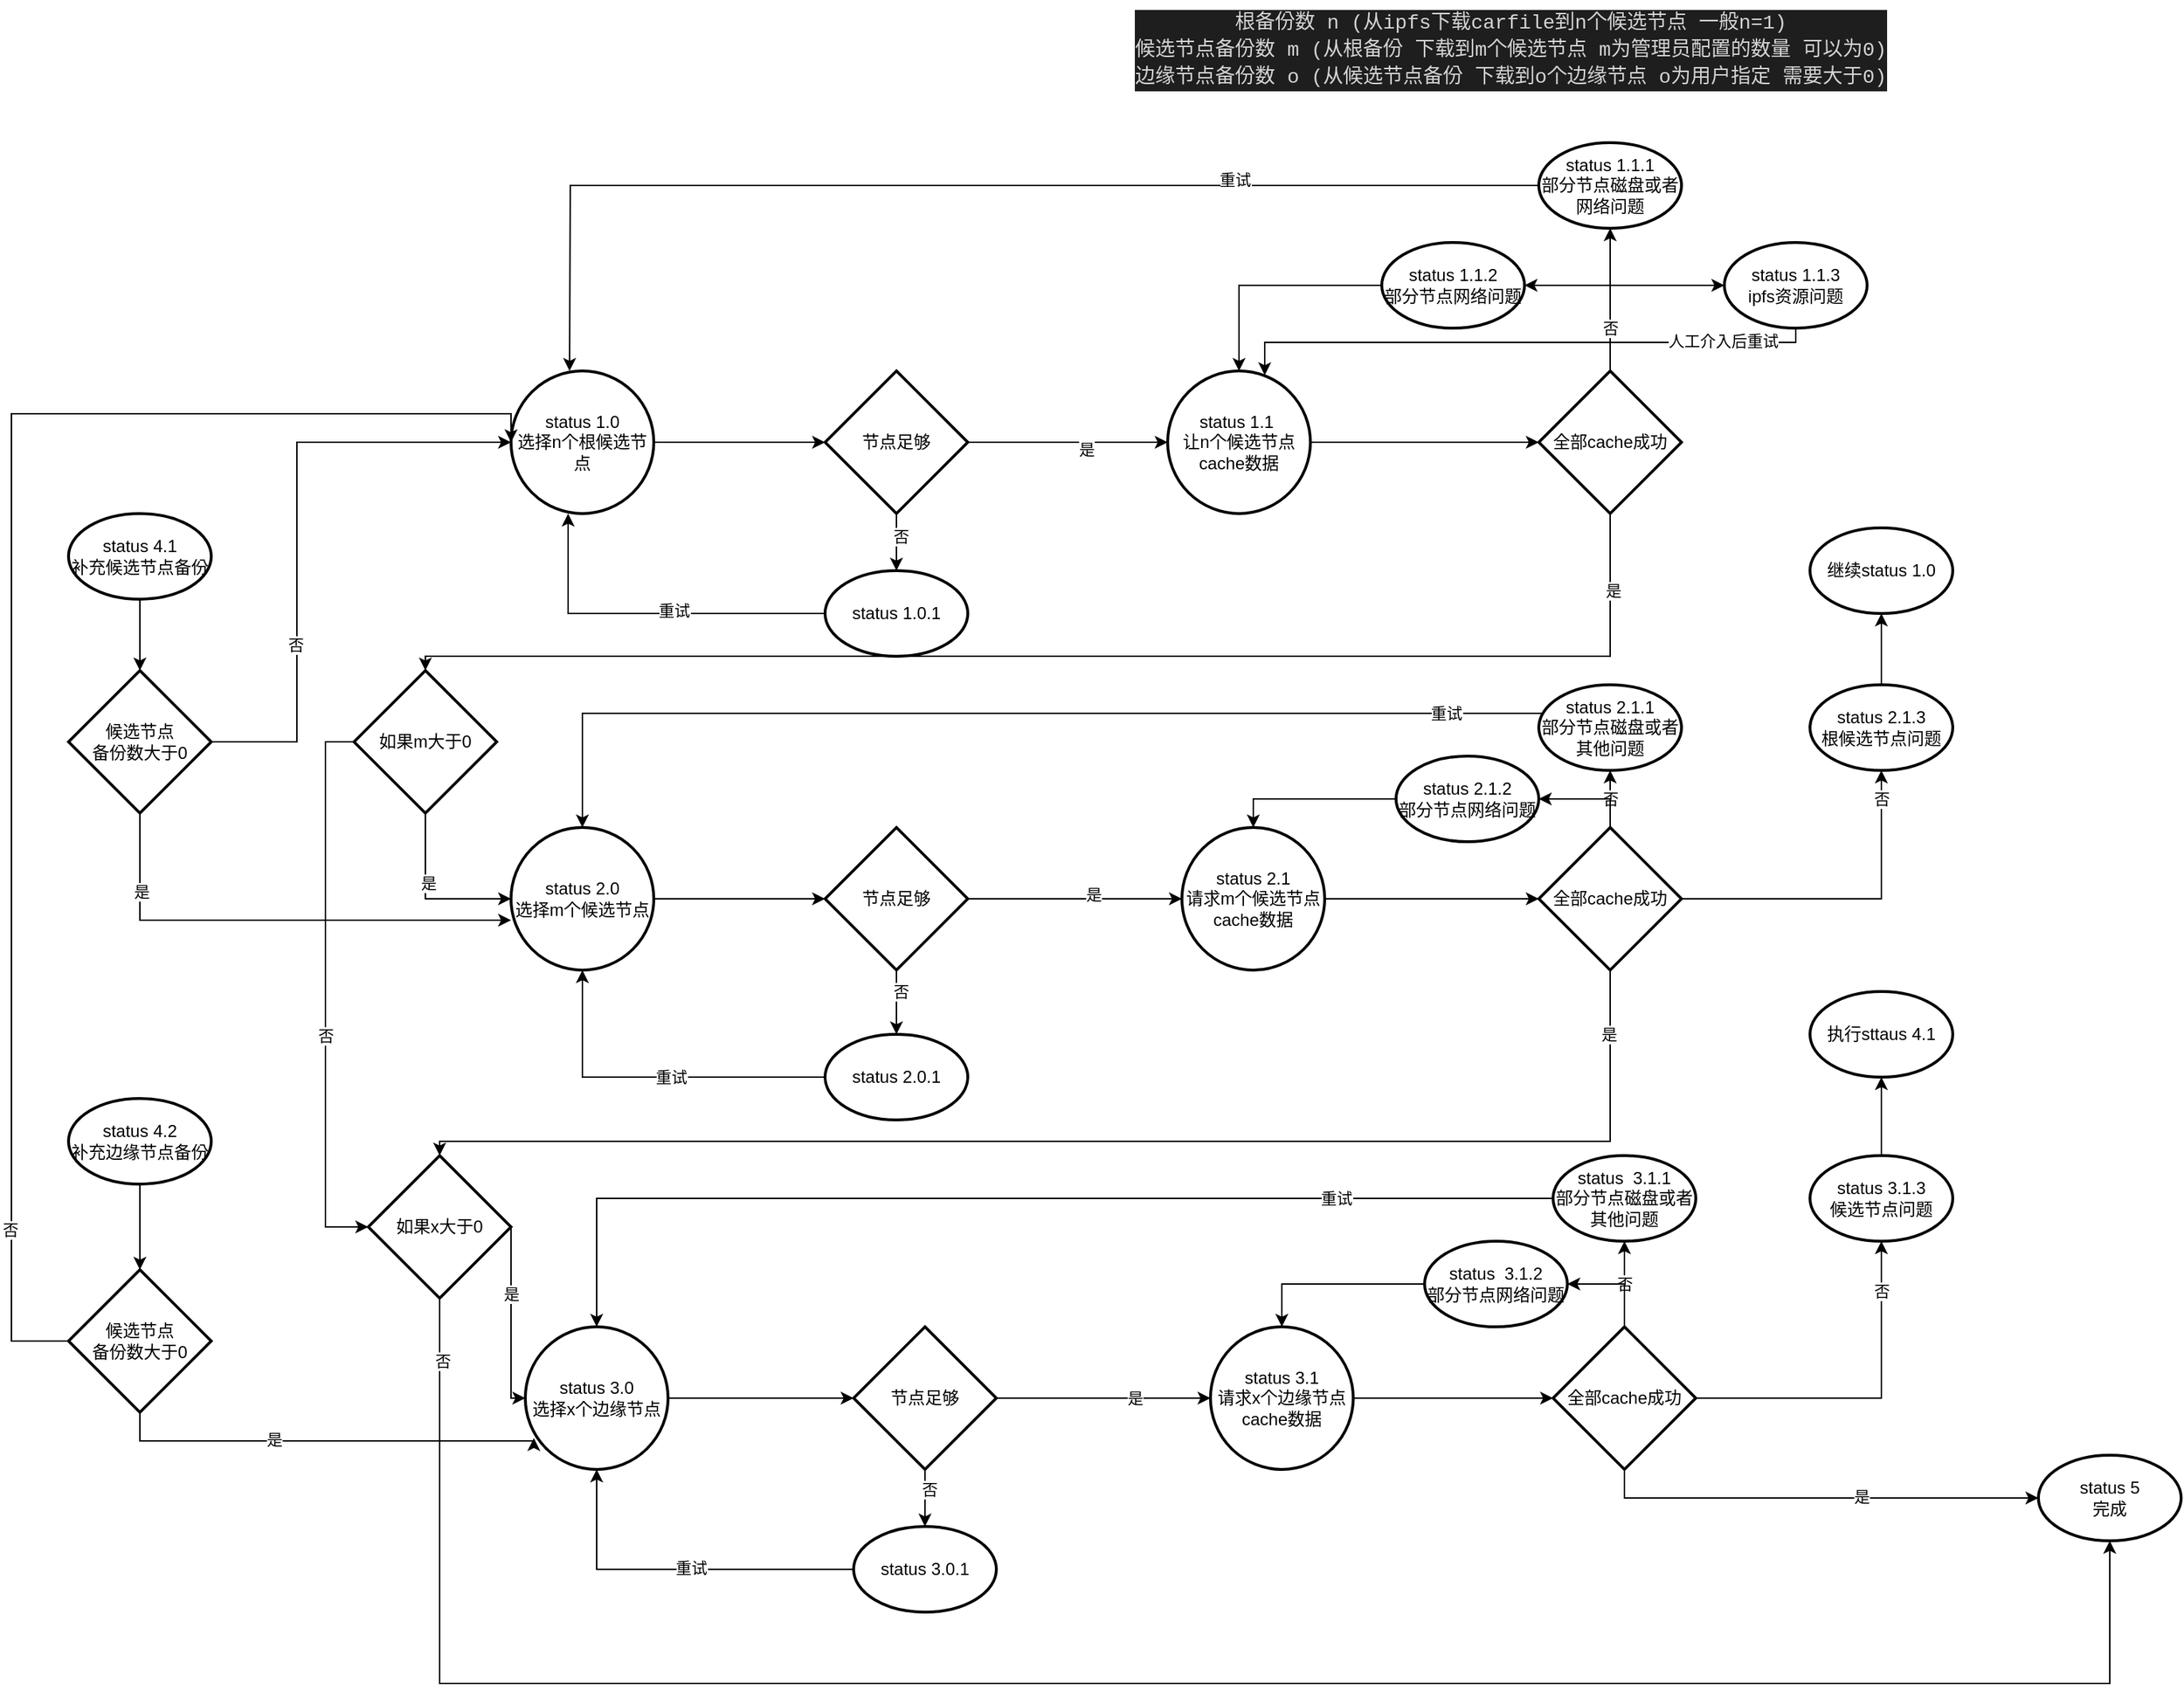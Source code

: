 <mxfile version="20.8.23" type="github"><diagram name="第 1 页" id="QHH_X7q2ztNWC-sLg0Y3"><mxGraphModel dx="3728" dy="2003" grid="1" gridSize="10" guides="1" tooltips="1" connect="1" arrows="1" fold="1" page="1" pageScale="1" pageWidth="827" pageHeight="1169" math="0" shadow="0"><root><mxCell id="0"/><mxCell id="1" parent="0"/><mxCell id="2cQRxwlxTQhjBTOK5HLz-27" style="edgeStyle=orthogonalEdgeStyle;rounded=0;orthogonalLoop=1;jettySize=auto;html=1;exitX=1;exitY=0.5;exitDx=0;exitDy=0;exitPerimeter=0;entryX=0;entryY=0.5;entryDx=0;entryDy=0;entryPerimeter=0;" edge="1" parent="1" source="2cQRxwlxTQhjBTOK5HLz-1" target="2cQRxwlxTQhjBTOK5HLz-26"><mxGeometry relative="1" as="geometry"/></mxCell><mxCell id="2cQRxwlxTQhjBTOK5HLz-1" value="status&amp;nbsp;1.1&amp;nbsp;&lt;br&gt;让n个候选节点&lt;br&gt;cache数据" style="strokeWidth=2;html=1;shape=mxgraph.flowchart.start_2;whiteSpace=wrap;" vertex="1" parent="1"><mxGeometry x="-40" y="90" width="100" height="100" as="geometry"/></mxCell><mxCell id="2cQRxwlxTQhjBTOK5HLz-99" style="edgeStyle=orthogonalEdgeStyle;rounded=0;orthogonalLoop=1;jettySize=auto;html=1;exitX=0.5;exitY=1;exitDx=0;exitDy=0;exitPerimeter=0;entryX=0;entryY=0.5;entryDx=0;entryDy=0;entryPerimeter=0;" edge="1" parent="1" source="2cQRxwlxTQhjBTOK5HLz-10" target="2cQRxwlxTQhjBTOK5HLz-96"><mxGeometry relative="1" as="geometry"><Array as="points"><mxPoint x="-560" y="460"/></Array></mxGeometry></mxCell><mxCell id="2cQRxwlxTQhjBTOK5HLz-100" value="是" style="edgeLabel;html=1;align=center;verticalAlign=middle;resizable=0;points=[];" vertex="1" connectable="0" parent="2cQRxwlxTQhjBTOK5HLz-99"><mxGeometry x="-0.188" y="2" relative="1" as="geometry"><mxPoint as="offset"/></mxGeometry></mxCell><mxCell id="2cQRxwlxTQhjBTOK5HLz-119" style="edgeStyle=orthogonalEdgeStyle;rounded=0;orthogonalLoop=1;jettySize=auto;html=1;exitX=0;exitY=0.5;exitDx=0;exitDy=0;exitPerimeter=0;entryX=0;entryY=0.5;entryDx=0;entryDy=0;entryPerimeter=0;" edge="1" parent="1" source="2cQRxwlxTQhjBTOK5HLz-10" target="2cQRxwlxTQhjBTOK5HLz-118"><mxGeometry relative="1" as="geometry"/></mxCell><mxCell id="2cQRxwlxTQhjBTOK5HLz-120" value="否" style="edgeLabel;html=1;align=center;verticalAlign=middle;resizable=0;points=[];" vertex="1" connectable="0" parent="2cQRxwlxTQhjBTOK5HLz-119"><mxGeometry x="0.159" relative="1" as="geometry"><mxPoint as="offset"/></mxGeometry></mxCell><mxCell id="2cQRxwlxTQhjBTOK5HLz-10" value="如果m大于0" style="strokeWidth=2;html=1;shape=mxgraph.flowchart.decision;whiteSpace=wrap;" vertex="1" parent="1"><mxGeometry x="-610" y="300" width="100" height="100" as="geometry"/></mxCell><mxCell id="2cQRxwlxTQhjBTOK5HLz-87" style="edgeStyle=orthogonalEdgeStyle;rounded=0;orthogonalLoop=1;jettySize=auto;html=1;entryX=0.5;entryY=1;entryDx=0;entryDy=0;entryPerimeter=0;exitX=0.5;exitY=0;exitDx=0;exitDy=0;exitPerimeter=0;" edge="1" parent="1" source="2cQRxwlxTQhjBTOK5HLz-26" target="2cQRxwlxTQhjBTOK5HLz-86"><mxGeometry relative="1" as="geometry"><mxPoint x="330" y="50" as="sourcePoint"/></mxGeometry></mxCell><mxCell id="2cQRxwlxTQhjBTOK5HLz-97" style="edgeStyle=orthogonalEdgeStyle;rounded=0;orthogonalLoop=1;jettySize=auto;html=1;exitX=0.5;exitY=1;exitDx=0;exitDy=0;exitPerimeter=0;entryX=0.5;entryY=0;entryDx=0;entryDy=0;entryPerimeter=0;" edge="1" parent="1" source="2cQRxwlxTQhjBTOK5HLz-26" target="2cQRxwlxTQhjBTOK5HLz-10"><mxGeometry relative="1" as="geometry"><Array as="points"><mxPoint x="270" y="290"/><mxPoint x="-560" y="290"/></Array></mxGeometry></mxCell><mxCell id="2cQRxwlxTQhjBTOK5HLz-98" value="是" style="edgeLabel;html=1;align=center;verticalAlign=middle;resizable=0;points=[];" vertex="1" connectable="0" parent="2cQRxwlxTQhjBTOK5HLz-97"><mxGeometry x="-0.885" y="2" relative="1" as="geometry"><mxPoint as="offset"/></mxGeometry></mxCell><mxCell id="2cQRxwlxTQhjBTOK5HLz-172" style="edgeStyle=orthogonalEdgeStyle;rounded=0;orthogonalLoop=1;jettySize=auto;html=1;exitX=0.5;exitY=0;exitDx=0;exitDy=0;exitPerimeter=0;entryX=1;entryY=0.5;entryDx=0;entryDy=0;entryPerimeter=0;" edge="1" parent="1" source="2cQRxwlxTQhjBTOK5HLz-26" target="2cQRxwlxTQhjBTOK5HLz-85"><mxGeometry relative="1" as="geometry"/></mxCell><mxCell id="2cQRxwlxTQhjBTOK5HLz-175" style="edgeStyle=orthogonalEdgeStyle;rounded=0;orthogonalLoop=1;jettySize=auto;html=1;exitX=0.5;exitY=0;exitDx=0;exitDy=0;exitPerimeter=0;entryX=0;entryY=0.5;entryDx=0;entryDy=0;entryPerimeter=0;" edge="1" parent="1" source="2cQRxwlxTQhjBTOK5HLz-26" target="2cQRxwlxTQhjBTOK5HLz-174"><mxGeometry relative="1" as="geometry"/></mxCell><mxCell id="2cQRxwlxTQhjBTOK5HLz-176" value="否" style="edgeLabel;html=1;align=center;verticalAlign=middle;resizable=0;points=[];" vertex="1" connectable="0" parent="2cQRxwlxTQhjBTOK5HLz-175"><mxGeometry x="-0.386" y="-2" relative="1" as="geometry"><mxPoint x="-2" y="13" as="offset"/></mxGeometry></mxCell><mxCell id="2cQRxwlxTQhjBTOK5HLz-26" value="全部cache成功" style="strokeWidth=2;html=1;shape=mxgraph.flowchart.decision;whiteSpace=wrap;" vertex="1" parent="1"><mxGeometry x="220" y="90" width="100" height="100" as="geometry"/></mxCell><mxCell id="2cQRxwlxTQhjBTOK5HLz-41" value="&lt;div style=&quot;color: rgb(212, 212, 212); background-color: rgb(30, 30, 30); font-family: Consolas, &amp;quot;Courier New&amp;quot;, monospace; font-size: 14px; line-height: 19px;&quot;&gt;&lt;div&gt;根备份数 n (从ipfs下载carfile到n个候选节点 一般n=1)&lt;/div&gt;&lt;div&gt;候选节点备份数 m (从根备份 下载到m个候选节点 m为管理员配置的数量 可以为0)&lt;/div&gt;&lt;div&gt;边缘节点备份数 o (从候选节点备份 下载到o个边缘节点 o为用户指定 需要大于0)&lt;/div&gt;&lt;/div&gt;" style="text;html=1;align=center;verticalAlign=middle;resizable=0;points=[];autosize=1;strokeColor=none;fillColor=none;" vertex="1" parent="1"><mxGeometry x="-70" y="-170" width="540" height="70" as="geometry"/></mxCell><mxCell id="2cQRxwlxTQhjBTOK5HLz-76" style="edgeStyle=orthogonalEdgeStyle;rounded=0;orthogonalLoop=1;jettySize=auto;html=1;entryX=0;entryY=0.5;entryDx=0;entryDy=0;entryPerimeter=0;" edge="1" parent="1" source="2cQRxwlxTQhjBTOK5HLz-74" target="2cQRxwlxTQhjBTOK5HLz-75"><mxGeometry relative="1" as="geometry"/></mxCell><mxCell id="2cQRxwlxTQhjBTOK5HLz-74" value="status 1.0&lt;br&gt;选择n个根候选节点" style="strokeWidth=2;html=1;shape=mxgraph.flowchart.start_2;whiteSpace=wrap;" vertex="1" parent="1"><mxGeometry x="-500" y="90" width="100" height="100" as="geometry"/></mxCell><mxCell id="2cQRxwlxTQhjBTOK5HLz-77" style="edgeStyle=orthogonalEdgeStyle;rounded=0;orthogonalLoop=1;jettySize=auto;html=1;entryX=0;entryY=0.5;entryDx=0;entryDy=0;entryPerimeter=0;" edge="1" parent="1" source="2cQRxwlxTQhjBTOK5HLz-75" target="2cQRxwlxTQhjBTOK5HLz-1"><mxGeometry relative="1" as="geometry"/></mxCell><mxCell id="2cQRxwlxTQhjBTOK5HLz-114" value="是" style="edgeLabel;html=1;align=center;verticalAlign=middle;resizable=0;points=[];" vertex="1" connectable="0" parent="2cQRxwlxTQhjBTOK5HLz-77"><mxGeometry x="0.186" y="-5" relative="1" as="geometry"><mxPoint as="offset"/></mxGeometry></mxCell><mxCell id="2cQRxwlxTQhjBTOK5HLz-79" style="edgeStyle=orthogonalEdgeStyle;rounded=0;orthogonalLoop=1;jettySize=auto;html=1;exitX=0.5;exitY=1;exitDx=0;exitDy=0;exitPerimeter=0;entryX=0.5;entryY=0;entryDx=0;entryDy=0;entryPerimeter=0;" edge="1" parent="1" source="2cQRxwlxTQhjBTOK5HLz-75" target="2cQRxwlxTQhjBTOK5HLz-78"><mxGeometry relative="1" as="geometry"><Array as="points"><mxPoint x="-230" y="210"/><mxPoint x="-230" y="210"/></Array></mxGeometry></mxCell><mxCell id="2cQRxwlxTQhjBTOK5HLz-81" value="否" style="edgeLabel;html=1;align=center;verticalAlign=middle;resizable=0;points=[];" vertex="1" connectable="0" parent="2cQRxwlxTQhjBTOK5HLz-79"><mxGeometry x="-0.222" y="3" relative="1" as="geometry"><mxPoint as="offset"/></mxGeometry></mxCell><mxCell id="2cQRxwlxTQhjBTOK5HLz-75" value="节点足够" style="strokeWidth=2;html=1;shape=mxgraph.flowchart.decision;whiteSpace=wrap;" vertex="1" parent="1"><mxGeometry x="-280" y="90" width="100" height="100" as="geometry"/></mxCell><mxCell id="2cQRxwlxTQhjBTOK5HLz-83" style="edgeStyle=orthogonalEdgeStyle;rounded=0;orthogonalLoop=1;jettySize=auto;html=1;entryX=0.4;entryY=1;entryDx=0;entryDy=0;entryPerimeter=0;" edge="1" parent="1" source="2cQRxwlxTQhjBTOK5HLz-78" target="2cQRxwlxTQhjBTOK5HLz-74"><mxGeometry relative="1" as="geometry"><Array as="points"><mxPoint x="-460" y="260"/></Array></mxGeometry></mxCell><mxCell id="2cQRxwlxTQhjBTOK5HLz-84" value="重试" style="edgeLabel;html=1;align=center;verticalAlign=middle;resizable=0;points=[];" vertex="1" connectable="0" parent="2cQRxwlxTQhjBTOK5HLz-83"><mxGeometry x="-0.154" y="-2" relative="1" as="geometry"><mxPoint as="offset"/></mxGeometry></mxCell><mxCell id="2cQRxwlxTQhjBTOK5HLz-78" value="status&amp;nbsp;1.0.1" style="strokeWidth=2;html=1;shape=mxgraph.flowchart.start_1;whiteSpace=wrap;" vertex="1" parent="1"><mxGeometry x="-280" y="230" width="100" height="60" as="geometry"/></mxCell><mxCell id="2cQRxwlxTQhjBTOK5HLz-173" style="edgeStyle=orthogonalEdgeStyle;rounded=0;orthogonalLoop=1;jettySize=auto;html=1;exitX=0;exitY=0.5;exitDx=0;exitDy=0;exitPerimeter=0;entryX=0.5;entryY=0;entryDx=0;entryDy=0;entryPerimeter=0;" edge="1" parent="1" source="2cQRxwlxTQhjBTOK5HLz-85" target="2cQRxwlxTQhjBTOK5HLz-1"><mxGeometry relative="1" as="geometry"/></mxCell><mxCell id="2cQRxwlxTQhjBTOK5HLz-85" value="status&amp;nbsp;1.1.2&lt;br&gt;部分节点网络问题" style="strokeWidth=2;html=1;shape=mxgraph.flowchart.start_1;whiteSpace=wrap;" vertex="1" parent="1"><mxGeometry x="110" width="100" height="60" as="geometry"/></mxCell><mxCell id="2cQRxwlxTQhjBTOK5HLz-92" style="edgeStyle=orthogonalEdgeStyle;rounded=0;orthogonalLoop=1;jettySize=auto;html=1;exitX=0;exitY=0.5;exitDx=0;exitDy=0;exitPerimeter=0;" edge="1" parent="1" source="2cQRxwlxTQhjBTOK5HLz-86"><mxGeometry relative="1" as="geometry"><mxPoint x="-459" y="90" as="targetPoint"/></mxGeometry></mxCell><mxCell id="2cQRxwlxTQhjBTOK5HLz-93" value="重试" style="edgeLabel;html=1;align=center;verticalAlign=middle;resizable=0;points=[];" vertex="1" connectable="0" parent="2cQRxwlxTQhjBTOK5HLz-92"><mxGeometry x="-0.473" y="-4" relative="1" as="geometry"><mxPoint as="offset"/></mxGeometry></mxCell><mxCell id="2cQRxwlxTQhjBTOK5HLz-86" value="status&amp;nbsp;1.1.1&lt;br&gt;部分节点磁盘或者网络问题" style="strokeWidth=2;html=1;shape=mxgraph.flowchart.start_1;whiteSpace=wrap;" vertex="1" parent="1"><mxGeometry x="220" y="-70" width="100" height="60" as="geometry"/></mxCell><mxCell id="2cQRxwlxTQhjBTOK5HLz-102" style="edgeStyle=orthogonalEdgeStyle;rounded=0;orthogonalLoop=1;jettySize=auto;html=1;exitX=1;exitY=0.5;exitDx=0;exitDy=0;exitPerimeter=0;" edge="1" parent="1" source="2cQRxwlxTQhjBTOK5HLz-96" target="2cQRxwlxTQhjBTOK5HLz-101"><mxGeometry relative="1" as="geometry"/></mxCell><mxCell id="2cQRxwlxTQhjBTOK5HLz-96" value="status&amp;nbsp;2.0&lt;br&gt;选择m个候选节点" style="strokeWidth=2;html=1;shape=mxgraph.flowchart.start_2;whiteSpace=wrap;" vertex="1" parent="1"><mxGeometry x="-500" y="410" width="100" height="100" as="geometry"/></mxCell><mxCell id="2cQRxwlxTQhjBTOK5HLz-108" style="edgeStyle=orthogonalEdgeStyle;rounded=0;orthogonalLoop=1;jettySize=auto;html=1;entryX=0.5;entryY=0;entryDx=0;entryDy=0;entryPerimeter=0;" edge="1" parent="1" source="2cQRxwlxTQhjBTOK5HLz-101" target="2cQRxwlxTQhjBTOK5HLz-103"><mxGeometry relative="1" as="geometry"/></mxCell><mxCell id="2cQRxwlxTQhjBTOK5HLz-109" value="否" style="edgeLabel;html=1;align=center;verticalAlign=middle;resizable=0;points=[];" vertex="1" connectable="0" parent="2cQRxwlxTQhjBTOK5HLz-108"><mxGeometry x="-0.35" y="3" relative="1" as="geometry"><mxPoint as="offset"/></mxGeometry></mxCell><mxCell id="2cQRxwlxTQhjBTOK5HLz-111" style="edgeStyle=orthogonalEdgeStyle;rounded=0;orthogonalLoop=1;jettySize=auto;html=1;" edge="1" parent="1" source="2cQRxwlxTQhjBTOK5HLz-101" target="2cQRxwlxTQhjBTOK5HLz-110"><mxGeometry relative="1" as="geometry"/></mxCell><mxCell id="2cQRxwlxTQhjBTOK5HLz-112" value="是" style="edgeLabel;html=1;align=center;verticalAlign=middle;resizable=0;points=[];" vertex="1" connectable="0" parent="2cQRxwlxTQhjBTOK5HLz-111"><mxGeometry x="0.173" y="3" relative="1" as="geometry"><mxPoint as="offset"/></mxGeometry></mxCell><mxCell id="2cQRxwlxTQhjBTOK5HLz-101" value="节点足够" style="strokeWidth=2;html=1;shape=mxgraph.flowchart.decision;whiteSpace=wrap;" vertex="1" parent="1"><mxGeometry x="-280" y="410" width="100" height="100" as="geometry"/></mxCell><mxCell id="2cQRxwlxTQhjBTOK5HLz-106" style="edgeStyle=orthogonalEdgeStyle;rounded=0;orthogonalLoop=1;jettySize=auto;html=1;exitX=0;exitY=0.5;exitDx=0;exitDy=0;exitPerimeter=0;entryX=0.5;entryY=1;entryDx=0;entryDy=0;entryPerimeter=0;" edge="1" parent="1" source="2cQRxwlxTQhjBTOK5HLz-103" target="2cQRxwlxTQhjBTOK5HLz-96"><mxGeometry relative="1" as="geometry"><mxPoint x="-460" y="560" as="targetPoint"/><Array as="points"><mxPoint x="-450" y="585"/></Array></mxGeometry></mxCell><mxCell id="2cQRxwlxTQhjBTOK5HLz-107" value="重试" style="edgeLabel;html=1;align=center;verticalAlign=middle;resizable=0;points=[];" vertex="1" connectable="0" parent="2cQRxwlxTQhjBTOK5HLz-106"><mxGeometry x="-0.113" relative="1" as="geometry"><mxPoint as="offset"/></mxGeometry></mxCell><mxCell id="2cQRxwlxTQhjBTOK5HLz-103" value="status&amp;nbsp;2.0.1" style="strokeWidth=2;html=1;shape=mxgraph.flowchart.start_1;whiteSpace=wrap;" vertex="1" parent="1"><mxGeometry x="-280" y="555" width="100" height="60" as="geometry"/></mxCell><mxCell id="2cQRxwlxTQhjBTOK5HLz-116" style="edgeStyle=orthogonalEdgeStyle;rounded=0;orthogonalLoop=1;jettySize=auto;html=1;" edge="1" parent="1" source="2cQRxwlxTQhjBTOK5HLz-110" target="2cQRxwlxTQhjBTOK5HLz-115"><mxGeometry relative="1" as="geometry"/></mxCell><mxCell id="2cQRxwlxTQhjBTOK5HLz-110" value="status&amp;nbsp;2.1&lt;br&gt;请求m个候选节点cache数据" style="strokeWidth=2;html=1;shape=mxgraph.flowchart.start_2;whiteSpace=wrap;" vertex="1" parent="1"><mxGeometry x="-30" y="410" width="100" height="100" as="geometry"/></mxCell><mxCell id="2cQRxwlxTQhjBTOK5HLz-123" style="edgeStyle=orthogonalEdgeStyle;rounded=0;orthogonalLoop=1;jettySize=auto;html=1;entryX=0.5;entryY=0;entryDx=0;entryDy=0;entryPerimeter=0;" edge="1" parent="1" source="2cQRxwlxTQhjBTOK5HLz-115" target="2cQRxwlxTQhjBTOK5HLz-118"><mxGeometry relative="1" as="geometry"><Array as="points"><mxPoint x="270" y="630"/><mxPoint x="-550" y="630"/></Array></mxGeometry></mxCell><mxCell id="2cQRxwlxTQhjBTOK5HLz-124" value="是" style="edgeLabel;html=1;align=center;verticalAlign=middle;resizable=0;points=[];" vertex="1" connectable="0" parent="2cQRxwlxTQhjBTOK5HLz-123"><mxGeometry x="-0.905" y="-1" relative="1" as="geometry"><mxPoint as="offset"/></mxGeometry></mxCell><mxCell id="2cQRxwlxTQhjBTOK5HLz-126" style="edgeStyle=orthogonalEdgeStyle;rounded=0;orthogonalLoop=1;jettySize=auto;html=1;exitX=0.5;exitY=0;exitDx=0;exitDy=0;exitPerimeter=0;entryX=0.5;entryY=1;entryDx=0;entryDy=0;entryPerimeter=0;" edge="1" parent="1" source="2cQRxwlxTQhjBTOK5HLz-115" target="2cQRxwlxTQhjBTOK5HLz-125"><mxGeometry relative="1" as="geometry"><Array as="points"/></mxGeometry></mxCell><mxCell id="2cQRxwlxTQhjBTOK5HLz-157" value="否" style="edgeLabel;html=1;align=center;verticalAlign=middle;resizable=0;points=[];" vertex="1" connectable="0" parent="2cQRxwlxTQhjBTOK5HLz-126"><mxGeometry x="0.389" y="3" relative="1" as="geometry"><mxPoint x="3" y="8" as="offset"/></mxGeometry></mxCell><mxCell id="2cQRxwlxTQhjBTOK5HLz-151" style="edgeStyle=orthogonalEdgeStyle;rounded=0;orthogonalLoop=1;jettySize=auto;html=1;exitX=1;exitY=0.5;exitDx=0;exitDy=0;exitPerimeter=0;entryX=0.5;entryY=1;entryDx=0;entryDy=0;entryPerimeter=0;" edge="1" parent="1" source="2cQRxwlxTQhjBTOK5HLz-115" target="2cQRxwlxTQhjBTOK5HLz-150"><mxGeometry relative="1" as="geometry"><Array as="points"><mxPoint x="460" y="460"/></Array></mxGeometry></mxCell><mxCell id="2cQRxwlxTQhjBTOK5HLz-152" value="否" style="edgeLabel;html=1;align=center;verticalAlign=middle;resizable=0;points=[];" vertex="1" connectable="0" parent="2cQRxwlxTQhjBTOK5HLz-151"><mxGeometry x="0.22" y="-3" relative="1" as="geometry"><mxPoint x="-3" y="-70" as="offset"/></mxGeometry></mxCell><mxCell id="2cQRxwlxTQhjBTOK5HLz-170" style="edgeStyle=orthogonalEdgeStyle;rounded=0;orthogonalLoop=1;jettySize=auto;html=1;exitX=0.5;exitY=0;exitDx=0;exitDy=0;exitPerimeter=0;entryX=1;entryY=0.5;entryDx=0;entryDy=0;entryPerimeter=0;" edge="1" parent="1" source="2cQRxwlxTQhjBTOK5HLz-115" target="2cQRxwlxTQhjBTOK5HLz-169"><mxGeometry relative="1" as="geometry"/></mxCell><mxCell id="2cQRxwlxTQhjBTOK5HLz-115" value="全部cache成功" style="strokeWidth=2;html=1;shape=mxgraph.flowchart.decision;whiteSpace=wrap;" vertex="1" parent="1"><mxGeometry x="220" y="410" width="100" height="100" as="geometry"/></mxCell><mxCell id="2cQRxwlxTQhjBTOK5HLz-131" style="edgeStyle=orthogonalEdgeStyle;rounded=0;orthogonalLoop=1;jettySize=auto;html=1;" edge="1" parent="1" source="2cQRxwlxTQhjBTOK5HLz-117" target="2cQRxwlxTQhjBTOK5HLz-130"><mxGeometry relative="1" as="geometry"/></mxCell><mxCell id="2cQRxwlxTQhjBTOK5HLz-117" value="status&amp;nbsp;3.0&lt;br&gt;选择x个边缘节点" style="strokeWidth=2;html=1;shape=mxgraph.flowchart.start_2;whiteSpace=wrap;" vertex="1" parent="1"><mxGeometry x="-490" y="760" width="100" height="100" as="geometry"/></mxCell><mxCell id="2cQRxwlxTQhjBTOK5HLz-121" style="edgeStyle=orthogonalEdgeStyle;rounded=0;orthogonalLoop=1;jettySize=auto;html=1;exitX=1;exitY=0.5;exitDx=0;exitDy=0;exitPerimeter=0;entryX=0;entryY=0.5;entryDx=0;entryDy=0;entryPerimeter=0;" edge="1" parent="1" source="2cQRxwlxTQhjBTOK5HLz-118" target="2cQRxwlxTQhjBTOK5HLz-117"><mxGeometry relative="1" as="geometry"><Array as="points"><mxPoint x="-500" y="810"/></Array></mxGeometry></mxCell><mxCell id="2cQRxwlxTQhjBTOK5HLz-122" value="是" style="edgeLabel;html=1;align=center;verticalAlign=middle;resizable=0;points=[];" vertex="1" connectable="0" parent="2cQRxwlxTQhjBTOK5HLz-121"><mxGeometry x="-0.277" relative="1" as="geometry"><mxPoint as="offset"/></mxGeometry></mxCell><mxCell id="2cQRxwlxTQhjBTOK5HLz-162" style="edgeStyle=orthogonalEdgeStyle;rounded=0;orthogonalLoop=1;jettySize=auto;html=1;exitX=0.5;exitY=1;exitDx=0;exitDy=0;exitPerimeter=0;entryX=0.5;entryY=1;entryDx=0;entryDy=0;entryPerimeter=0;" edge="1" parent="1" source="2cQRxwlxTQhjBTOK5HLz-118" target="2cQRxwlxTQhjBTOK5HLz-142"><mxGeometry relative="1" as="geometry"><Array as="points"><mxPoint x="-550" y="1010"/><mxPoint x="620" y="1010"/></Array></mxGeometry></mxCell><mxCell id="2cQRxwlxTQhjBTOK5HLz-163" value="否" style="edgeLabel;html=1;align=center;verticalAlign=middle;resizable=0;points=[];" vertex="1" connectable="0" parent="2cQRxwlxTQhjBTOK5HLz-162"><mxGeometry x="-0.943" y="2" relative="1" as="geometry"><mxPoint as="offset"/></mxGeometry></mxCell><mxCell id="2cQRxwlxTQhjBTOK5HLz-118" value="如果x大于0" style="strokeWidth=2;html=1;shape=mxgraph.flowchart.decision;whiteSpace=wrap;" vertex="1" parent="1"><mxGeometry x="-600" y="640" width="100" height="100" as="geometry"/></mxCell><mxCell id="2cQRxwlxTQhjBTOK5HLz-128" style="edgeStyle=orthogonalEdgeStyle;rounded=0;orthogonalLoop=1;jettySize=auto;html=1;exitX=0;exitY=0.5;exitDx=0;exitDy=0;exitPerimeter=0;entryX=0.5;entryY=0;entryDx=0;entryDy=0;entryPerimeter=0;" edge="1" parent="1" source="2cQRxwlxTQhjBTOK5HLz-125" target="2cQRxwlxTQhjBTOK5HLz-96"><mxGeometry relative="1" as="geometry"><Array as="points"><mxPoint x="314" y="330"/><mxPoint x="-450" y="330"/></Array></mxGeometry></mxCell><mxCell id="2cQRxwlxTQhjBTOK5HLz-129" value="重试" style="edgeLabel;html=1;align=center;verticalAlign=middle;resizable=0;points=[];" vertex="1" connectable="0" parent="2cQRxwlxTQhjBTOK5HLz-128"><mxGeometry x="-0.624" y="1" relative="1" as="geometry"><mxPoint x="-85" y="-1" as="offset"/></mxGeometry></mxCell><mxCell id="2cQRxwlxTQhjBTOK5HLz-125" value="status&amp;nbsp;2.1.1&lt;br&gt;部分节点磁盘或者其他问题" style="strokeWidth=2;html=1;shape=mxgraph.flowchart.start_1;whiteSpace=wrap;" vertex="1" parent="1"><mxGeometry x="220" y="310" width="100" height="60" as="geometry"/></mxCell><mxCell id="2cQRxwlxTQhjBTOK5HLz-133" style="edgeStyle=orthogonalEdgeStyle;rounded=0;orthogonalLoop=1;jettySize=auto;html=1;exitX=0.5;exitY=1;exitDx=0;exitDy=0;exitPerimeter=0;entryX=0.5;entryY=0;entryDx=0;entryDy=0;entryPerimeter=0;" edge="1" parent="1" source="2cQRxwlxTQhjBTOK5HLz-130" target="2cQRxwlxTQhjBTOK5HLz-132"><mxGeometry relative="1" as="geometry"/></mxCell><mxCell id="2cQRxwlxTQhjBTOK5HLz-134" value="否" style="edgeLabel;html=1;align=center;verticalAlign=middle;resizable=0;points=[];" vertex="1" connectable="0" parent="2cQRxwlxTQhjBTOK5HLz-133"><mxGeometry x="-0.317" y="3" relative="1" as="geometry"><mxPoint as="offset"/></mxGeometry></mxCell><mxCell id="2cQRxwlxTQhjBTOK5HLz-138" style="edgeStyle=orthogonalEdgeStyle;rounded=0;orthogonalLoop=1;jettySize=auto;html=1;exitX=1;exitY=0.5;exitDx=0;exitDy=0;exitPerimeter=0;" edge="1" parent="1" source="2cQRxwlxTQhjBTOK5HLz-130" target="2cQRxwlxTQhjBTOK5HLz-137"><mxGeometry relative="1" as="geometry"/></mxCell><mxCell id="2cQRxwlxTQhjBTOK5HLz-139" value="是" style="edgeLabel;html=1;align=center;verticalAlign=middle;resizable=0;points=[];" vertex="1" connectable="0" parent="2cQRxwlxTQhjBTOK5HLz-138"><mxGeometry x="0.293" relative="1" as="geometry"><mxPoint as="offset"/></mxGeometry></mxCell><mxCell id="2cQRxwlxTQhjBTOK5HLz-130" value="节点足够" style="strokeWidth=2;html=1;shape=mxgraph.flowchart.decision;whiteSpace=wrap;" vertex="1" parent="1"><mxGeometry x="-260" y="760" width="100" height="100" as="geometry"/></mxCell><mxCell id="2cQRxwlxTQhjBTOK5HLz-135" style="edgeStyle=orthogonalEdgeStyle;rounded=0;orthogonalLoop=1;jettySize=auto;html=1;exitX=0;exitY=0.5;exitDx=0;exitDy=0;exitPerimeter=0;entryX=0.5;entryY=1;entryDx=0;entryDy=0;entryPerimeter=0;" edge="1" parent="1" source="2cQRxwlxTQhjBTOK5HLz-132" target="2cQRxwlxTQhjBTOK5HLz-117"><mxGeometry relative="1" as="geometry"/></mxCell><mxCell id="2cQRxwlxTQhjBTOK5HLz-136" value="重试" style="edgeLabel;html=1;align=center;verticalAlign=middle;resizable=0;points=[];" vertex="1" connectable="0" parent="2cQRxwlxTQhjBTOK5HLz-135"><mxGeometry x="-0.088" y="-1" relative="1" as="geometry"><mxPoint as="offset"/></mxGeometry></mxCell><mxCell id="2cQRxwlxTQhjBTOK5HLz-132" value="status&amp;nbsp;3.0.1" style="strokeWidth=2;html=1;shape=mxgraph.flowchart.start_1;whiteSpace=wrap;" vertex="1" parent="1"><mxGeometry x="-260" y="900" width="100" height="60" as="geometry"/></mxCell><mxCell id="2cQRxwlxTQhjBTOK5HLz-141" style="edgeStyle=orthogonalEdgeStyle;rounded=0;orthogonalLoop=1;jettySize=auto;html=1;exitX=1;exitY=0.5;exitDx=0;exitDy=0;exitPerimeter=0;" edge="1" parent="1" source="2cQRxwlxTQhjBTOK5HLz-137" target="2cQRxwlxTQhjBTOK5HLz-140"><mxGeometry relative="1" as="geometry"/></mxCell><mxCell id="2cQRxwlxTQhjBTOK5HLz-137" value="status&amp;nbsp;3.1&lt;br&gt;请求x个边缘节点cache数据" style="strokeWidth=2;html=1;shape=mxgraph.flowchart.start_2;whiteSpace=wrap;" vertex="1" parent="1"><mxGeometry x="-10" y="760" width="100" height="100" as="geometry"/></mxCell><mxCell id="2cQRxwlxTQhjBTOK5HLz-143" style="edgeStyle=orthogonalEdgeStyle;rounded=0;orthogonalLoop=1;jettySize=auto;html=1;exitX=0.5;exitY=1;exitDx=0;exitDy=0;exitPerimeter=0;" edge="1" parent="1" source="2cQRxwlxTQhjBTOK5HLz-140" target="2cQRxwlxTQhjBTOK5HLz-142"><mxGeometry relative="1" as="geometry"><Array as="points"><mxPoint x="280" y="880"/><mxPoint x="610" y="880"/></Array></mxGeometry></mxCell><mxCell id="2cQRxwlxTQhjBTOK5HLz-144" value="是" style="edgeLabel;html=1;align=center;verticalAlign=middle;resizable=0;points=[];" vertex="1" connectable="0" parent="2cQRxwlxTQhjBTOK5HLz-143"><mxGeometry x="0.2" y="1" relative="1" as="geometry"><mxPoint as="offset"/></mxGeometry></mxCell><mxCell id="2cQRxwlxTQhjBTOK5HLz-146" style="edgeStyle=orthogonalEdgeStyle;rounded=0;orthogonalLoop=1;jettySize=auto;html=1;exitX=0.5;exitY=0;exitDx=0;exitDy=0;exitPerimeter=0;entryX=0.5;entryY=1;entryDx=0;entryDy=0;entryPerimeter=0;" edge="1" parent="1" source="2cQRxwlxTQhjBTOK5HLz-140" target="2cQRxwlxTQhjBTOK5HLz-145"><mxGeometry relative="1" as="geometry"><Array as="points"/></mxGeometry></mxCell><mxCell id="2cQRxwlxTQhjBTOK5HLz-147" value="否" style="edgeLabel;html=1;align=center;verticalAlign=middle;resizable=0;points=[];" vertex="1" connectable="0" parent="2cQRxwlxTQhjBTOK5HLz-146"><mxGeometry x="0.544" y="1" relative="1" as="geometry"><mxPoint x="1" y="16" as="offset"/></mxGeometry></mxCell><mxCell id="2cQRxwlxTQhjBTOK5HLz-164" style="edgeStyle=orthogonalEdgeStyle;rounded=0;orthogonalLoop=1;jettySize=auto;html=1;exitX=1;exitY=0.5;exitDx=0;exitDy=0;exitPerimeter=0;entryX=0.5;entryY=1;entryDx=0;entryDy=0;entryPerimeter=0;" edge="1" parent="1" source="2cQRxwlxTQhjBTOK5HLz-140" target="2cQRxwlxTQhjBTOK5HLz-160"><mxGeometry relative="1" as="geometry"/></mxCell><mxCell id="2cQRxwlxTQhjBTOK5HLz-165" value="否" style="edgeLabel;html=1;align=center;verticalAlign=middle;resizable=0;points=[];" vertex="1" connectable="0" parent="2cQRxwlxTQhjBTOK5HLz-164"><mxGeometry x="0.708" relative="1" as="geometry"><mxPoint as="offset"/></mxGeometry></mxCell><mxCell id="2cQRxwlxTQhjBTOK5HLz-167" style="edgeStyle=orthogonalEdgeStyle;rounded=0;orthogonalLoop=1;jettySize=auto;html=1;exitX=0.5;exitY=0;exitDx=0;exitDy=0;exitPerimeter=0;entryX=1;entryY=0.5;entryDx=0;entryDy=0;entryPerimeter=0;" edge="1" parent="1" source="2cQRxwlxTQhjBTOK5HLz-140" target="2cQRxwlxTQhjBTOK5HLz-166"><mxGeometry relative="1" as="geometry"/></mxCell><mxCell id="2cQRxwlxTQhjBTOK5HLz-140" value="全部cache成功" style="strokeWidth=2;html=1;shape=mxgraph.flowchart.decision;whiteSpace=wrap;" vertex="1" parent="1"><mxGeometry x="230" y="760" width="100" height="100" as="geometry"/></mxCell><mxCell id="2cQRxwlxTQhjBTOK5HLz-142" value="status&amp;nbsp;5&lt;br&gt;完成" style="strokeWidth=2;html=1;shape=mxgraph.flowchart.start_1;whiteSpace=wrap;" vertex="1" parent="1"><mxGeometry x="570" y="850" width="100" height="60" as="geometry"/></mxCell><mxCell id="2cQRxwlxTQhjBTOK5HLz-148" style="edgeStyle=orthogonalEdgeStyle;rounded=0;orthogonalLoop=1;jettySize=auto;html=1;exitX=0;exitY=0.5;exitDx=0;exitDy=0;exitPerimeter=0;" edge="1" parent="1" source="2cQRxwlxTQhjBTOK5HLz-145" target="2cQRxwlxTQhjBTOK5HLz-117"><mxGeometry relative="1" as="geometry"/></mxCell><mxCell id="2cQRxwlxTQhjBTOK5HLz-149" value="重试" style="edgeLabel;html=1;align=center;verticalAlign=middle;resizable=0;points=[];" vertex="1" connectable="0" parent="2cQRxwlxTQhjBTOK5HLz-148"><mxGeometry x="-0.6" relative="1" as="geometry"><mxPoint as="offset"/></mxGeometry></mxCell><mxCell id="2cQRxwlxTQhjBTOK5HLz-145" value="status&amp;nbsp;&amp;nbsp;3.1.1&lt;br&gt;部分节点磁盘或者&lt;br&gt;其他问题" style="strokeWidth=2;html=1;shape=mxgraph.flowchart.start_1;whiteSpace=wrap;" vertex="1" parent="1"><mxGeometry x="230" y="640" width="100" height="60" as="geometry"/></mxCell><mxCell id="2cQRxwlxTQhjBTOK5HLz-158" style="edgeStyle=orthogonalEdgeStyle;rounded=0;orthogonalLoop=1;jettySize=auto;html=1;exitX=0.5;exitY=0;exitDx=0;exitDy=0;exitPerimeter=0;entryX=0.5;entryY=1;entryDx=0;entryDy=0;entryPerimeter=0;" edge="1" parent="1" source="2cQRxwlxTQhjBTOK5HLz-150" target="2cQRxwlxTQhjBTOK5HLz-159"><mxGeometry relative="1" as="geometry"><mxPoint x="480" y="250" as="targetPoint"/></mxGeometry></mxCell><mxCell id="2cQRxwlxTQhjBTOK5HLz-150" value="status&amp;nbsp;2.1.3&lt;br&gt;根候选节点问题" style="strokeWidth=2;html=1;shape=mxgraph.flowchart.start_1;whiteSpace=wrap;" vertex="1" parent="1"><mxGeometry x="410" y="310" width="100" height="60" as="geometry"/></mxCell><mxCell id="2cQRxwlxTQhjBTOK5HLz-159" value="继续status&amp;nbsp;1.0" style="strokeWidth=2;html=1;shape=mxgraph.flowchart.start_1;whiteSpace=wrap;" vertex="1" parent="1"><mxGeometry x="410" y="200" width="100" height="60" as="geometry"/></mxCell><mxCell id="2cQRxwlxTQhjBTOK5HLz-188" style="edgeStyle=orthogonalEdgeStyle;rounded=0;orthogonalLoop=1;jettySize=auto;html=1;exitX=0.5;exitY=0;exitDx=0;exitDy=0;exitPerimeter=0;entryX=0.5;entryY=1;entryDx=0;entryDy=0;entryPerimeter=0;" edge="1" parent="1" source="2cQRxwlxTQhjBTOK5HLz-160" target="2cQRxwlxTQhjBTOK5HLz-187"><mxGeometry relative="1" as="geometry"/></mxCell><mxCell id="2cQRxwlxTQhjBTOK5HLz-160" value="status&amp;nbsp;3.1.3&lt;br&gt;候选节点问题" style="strokeWidth=2;html=1;shape=mxgraph.flowchart.start_1;whiteSpace=wrap;" vertex="1" parent="1"><mxGeometry x="410" y="640" width="100" height="60" as="geometry"/></mxCell><mxCell id="2cQRxwlxTQhjBTOK5HLz-168" style="edgeStyle=orthogonalEdgeStyle;rounded=0;orthogonalLoop=1;jettySize=auto;html=1;exitX=0;exitY=0.5;exitDx=0;exitDy=0;exitPerimeter=0;entryX=0.5;entryY=0;entryDx=0;entryDy=0;entryPerimeter=0;" edge="1" parent="1" source="2cQRxwlxTQhjBTOK5HLz-166" target="2cQRxwlxTQhjBTOK5HLz-137"><mxGeometry relative="1" as="geometry"/></mxCell><mxCell id="2cQRxwlxTQhjBTOK5HLz-166" value="status&amp;nbsp; 3.1.2&lt;br&gt;部分节点网络问题" style="strokeWidth=2;html=1;shape=mxgraph.flowchart.start_1;whiteSpace=wrap;" vertex="1" parent="1"><mxGeometry x="140" y="700" width="100" height="60" as="geometry"/></mxCell><mxCell id="2cQRxwlxTQhjBTOK5HLz-171" style="edgeStyle=orthogonalEdgeStyle;rounded=0;orthogonalLoop=1;jettySize=auto;html=1;exitX=0;exitY=0.5;exitDx=0;exitDy=0;exitPerimeter=0;entryX=0.5;entryY=0;entryDx=0;entryDy=0;entryPerimeter=0;" edge="1" parent="1" source="2cQRxwlxTQhjBTOK5HLz-169" target="2cQRxwlxTQhjBTOK5HLz-110"><mxGeometry relative="1" as="geometry"/></mxCell><mxCell id="2cQRxwlxTQhjBTOK5HLz-169" value="status 2.1.2&lt;br&gt;部分节点网络问题" style="strokeWidth=2;html=1;shape=mxgraph.flowchart.start_1;whiteSpace=wrap;" vertex="1" parent="1"><mxGeometry x="120" y="360" width="100" height="60" as="geometry"/></mxCell><mxCell id="2cQRxwlxTQhjBTOK5HLz-177" style="edgeStyle=orthogonalEdgeStyle;rounded=0;orthogonalLoop=1;jettySize=auto;html=1;entryX=0.68;entryY=0.03;entryDx=0;entryDy=0;entryPerimeter=0;" edge="1" parent="1" source="2cQRxwlxTQhjBTOK5HLz-174" target="2cQRxwlxTQhjBTOK5HLz-1"><mxGeometry relative="1" as="geometry"><Array as="points"><mxPoint x="400" y="70"/><mxPoint x="28" y="70"/></Array></mxGeometry></mxCell><mxCell id="2cQRxwlxTQhjBTOK5HLz-178" value="人工介入后重试" style="edgeLabel;html=1;align=center;verticalAlign=middle;resizable=0;points=[];" vertex="1" connectable="0" parent="2cQRxwlxTQhjBTOK5HLz-177"><mxGeometry x="-0.699" y="-1" relative="1" as="geometry"><mxPoint as="offset"/></mxGeometry></mxCell><mxCell id="2cQRxwlxTQhjBTOK5HLz-174" value="status 1.1.3&lt;br&gt;ipfs资源问题" style="strokeWidth=2;html=1;shape=mxgraph.flowchart.start_1;whiteSpace=wrap;" vertex="1" parent="1"><mxGeometry x="350" width="100" height="60" as="geometry"/></mxCell><mxCell id="2cQRxwlxTQhjBTOK5HLz-181" style="edgeStyle=orthogonalEdgeStyle;rounded=0;orthogonalLoop=1;jettySize=auto;html=1;exitX=0.5;exitY=1;exitDx=0;exitDy=0;exitPerimeter=0;" edge="1" parent="1" source="2cQRxwlxTQhjBTOK5HLz-179" target="2cQRxwlxTQhjBTOK5HLz-180"><mxGeometry relative="1" as="geometry"/></mxCell><mxCell id="2cQRxwlxTQhjBTOK5HLz-179" value="status 4.1&lt;br&gt;补充候选节点备份" style="strokeWidth=2;html=1;shape=mxgraph.flowchart.start_1;whiteSpace=wrap;" vertex="1" parent="1"><mxGeometry x="-810" y="190" width="100" height="60" as="geometry"/></mxCell><mxCell id="2cQRxwlxTQhjBTOK5HLz-182" style="edgeStyle=orthogonalEdgeStyle;rounded=0;orthogonalLoop=1;jettySize=auto;html=1;entryX=0;entryY=0.5;entryDx=0;entryDy=0;entryPerimeter=0;" edge="1" parent="1" source="2cQRxwlxTQhjBTOK5HLz-180" target="2cQRxwlxTQhjBTOK5HLz-74"><mxGeometry relative="1" as="geometry"><Array as="points"><mxPoint x="-650" y="350"/><mxPoint x="-650" y="140"/></Array></mxGeometry></mxCell><mxCell id="2cQRxwlxTQhjBTOK5HLz-183" value="否" style="edgeLabel;html=1;align=center;verticalAlign=middle;resizable=0;points=[];" vertex="1" connectable="0" parent="2cQRxwlxTQhjBTOK5HLz-182"><mxGeometry x="-0.391" y="1" relative="1" as="geometry"><mxPoint as="offset"/></mxGeometry></mxCell><mxCell id="2cQRxwlxTQhjBTOK5HLz-184" style="edgeStyle=orthogonalEdgeStyle;rounded=0;orthogonalLoop=1;jettySize=auto;html=1;exitX=0.5;exitY=1;exitDx=0;exitDy=0;exitPerimeter=0;entryX=0;entryY=0.65;entryDx=0;entryDy=0;entryPerimeter=0;" edge="1" parent="1" source="2cQRxwlxTQhjBTOK5HLz-180" target="2cQRxwlxTQhjBTOK5HLz-96"><mxGeometry relative="1" as="geometry"/></mxCell><mxCell id="2cQRxwlxTQhjBTOK5HLz-185" value="是" style="edgeLabel;html=1;align=center;verticalAlign=middle;resizable=0;points=[];" vertex="1" connectable="0" parent="2cQRxwlxTQhjBTOK5HLz-184"><mxGeometry x="-0.672" y="1" relative="1" as="geometry"><mxPoint as="offset"/></mxGeometry></mxCell><mxCell id="2cQRxwlxTQhjBTOK5HLz-180" value="候选节点&lt;br&gt;备份数大于0" style="strokeWidth=2;html=1;shape=mxgraph.flowchart.decision;whiteSpace=wrap;" vertex="1" parent="1"><mxGeometry x="-810" y="300" width="100" height="100" as="geometry"/></mxCell><mxCell id="2cQRxwlxTQhjBTOK5HLz-190" style="edgeStyle=orthogonalEdgeStyle;rounded=0;orthogonalLoop=1;jettySize=auto;html=1;entryX=0.5;entryY=0;entryDx=0;entryDy=0;entryPerimeter=0;" edge="1" parent="1" source="2cQRxwlxTQhjBTOK5HLz-186" target="2cQRxwlxTQhjBTOK5HLz-189"><mxGeometry relative="1" as="geometry"/></mxCell><mxCell id="2cQRxwlxTQhjBTOK5HLz-186" value="status 4.2&lt;br&gt;补充边缘节点备份" style="strokeWidth=2;html=1;shape=mxgraph.flowchart.start_1;whiteSpace=wrap;" vertex="1" parent="1"><mxGeometry x="-810" y="600" width="100" height="60" as="geometry"/></mxCell><mxCell id="2cQRxwlxTQhjBTOK5HLz-187" value="执行sttaus 4.1" style="strokeWidth=2;html=1;shape=mxgraph.flowchart.start_1;whiteSpace=wrap;" vertex="1" parent="1"><mxGeometry x="410" y="525" width="100" height="60" as="geometry"/></mxCell><mxCell id="2cQRxwlxTQhjBTOK5HLz-191" style="edgeStyle=orthogonalEdgeStyle;rounded=0;orthogonalLoop=1;jettySize=auto;html=1;exitX=0.5;exitY=1;exitDx=0;exitDy=0;exitPerimeter=0;entryX=0.06;entryY=0.78;entryDx=0;entryDy=0;entryPerimeter=0;" edge="1" parent="1" source="2cQRxwlxTQhjBTOK5HLz-189" target="2cQRxwlxTQhjBTOK5HLz-117"><mxGeometry relative="1" as="geometry"><Array as="points"><mxPoint x="-760" y="840"/><mxPoint x="-484" y="840"/></Array></mxGeometry></mxCell><mxCell id="2cQRxwlxTQhjBTOK5HLz-192" value="是" style="edgeLabel;html=1;align=center;verticalAlign=middle;resizable=0;points=[];" vertex="1" connectable="0" parent="2cQRxwlxTQhjBTOK5HLz-191"><mxGeometry x="-0.235" y="1" relative="1" as="geometry"><mxPoint as="offset"/></mxGeometry></mxCell><mxCell id="2cQRxwlxTQhjBTOK5HLz-194" style="edgeStyle=orthogonalEdgeStyle;rounded=0;orthogonalLoop=1;jettySize=auto;html=1;entryX=0;entryY=0.5;entryDx=0;entryDy=0;entryPerimeter=0;" edge="1" parent="1" source="2cQRxwlxTQhjBTOK5HLz-189" target="2cQRxwlxTQhjBTOK5HLz-74"><mxGeometry relative="1" as="geometry"><Array as="points"><mxPoint x="-850" y="770"/><mxPoint x="-850" y="120"/><mxPoint x="-500" y="120"/></Array></mxGeometry></mxCell><mxCell id="2cQRxwlxTQhjBTOK5HLz-195" value="否" style="edgeLabel;html=1;align=center;verticalAlign=middle;resizable=0;points=[];" vertex="1" connectable="0" parent="2cQRxwlxTQhjBTOK5HLz-194"><mxGeometry x="-0.776" y="1" relative="1" as="geometry"><mxPoint as="offset"/></mxGeometry></mxCell><mxCell id="2cQRxwlxTQhjBTOK5HLz-189" value="候选节点&lt;br style=&quot;border-color: var(--border-color);&quot;&gt;备份数大于0" style="strokeWidth=2;html=1;shape=mxgraph.flowchart.decision;whiteSpace=wrap;" vertex="1" parent="1"><mxGeometry x="-810" y="720" width="100" height="100" as="geometry"/></mxCell></root></mxGraphModel></diagram></mxfile>